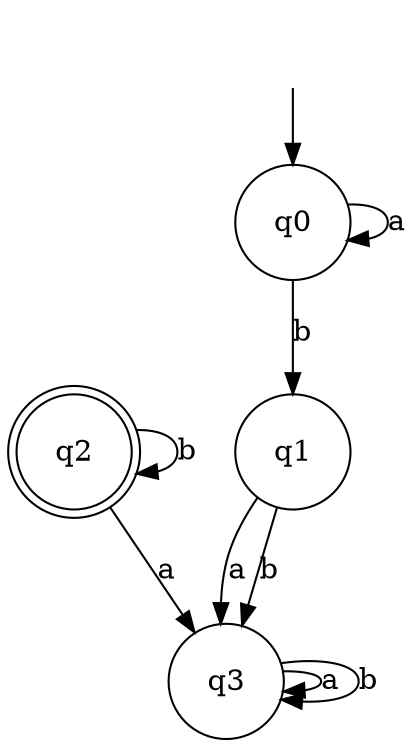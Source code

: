 digraph Automaton {

q2 [shape = doublecircle, label=<<TABLE BORDER="0" CELLBORDER="0" CELLSPACING="0"><TR><TD>q2</TD></TR></TABLE>>];

q0 [shape = circle, label=<<TABLE BORDER="0" CELLBORDER="0" CELLSPACING="0"><TR><TD>q0</TD></TR></TABLE>>];

q3 [shape = circle, label=<<TABLE BORDER="0" CELLBORDER="0" CELLSPACING="0"><TR><TD>q3</TD></TR></TABLE>>];

_nil [style = invis, label=<<TABLE BORDER="0" CELLBORDER="" CELLSPACING="0"><TR><TD>_nil</TD></TR></TABLE>>];

q1 [shape = circle, label=<<TABLE BORDER="0" CELLBORDER="0" CELLSPACING="0"><TR><TD>q1</TD></TR></TABLE>>];

q0->q0 [label="a"];

q3->q3 [label="a"];

q3->q3 [label="b"];

_nil -> q0 [];

q1->q3 [label="a"];

q1->q3 [label="b"];

q2->q2 [label="b"];

q0->q1 [label="b"];

q2->q3 [label="a"];

}

